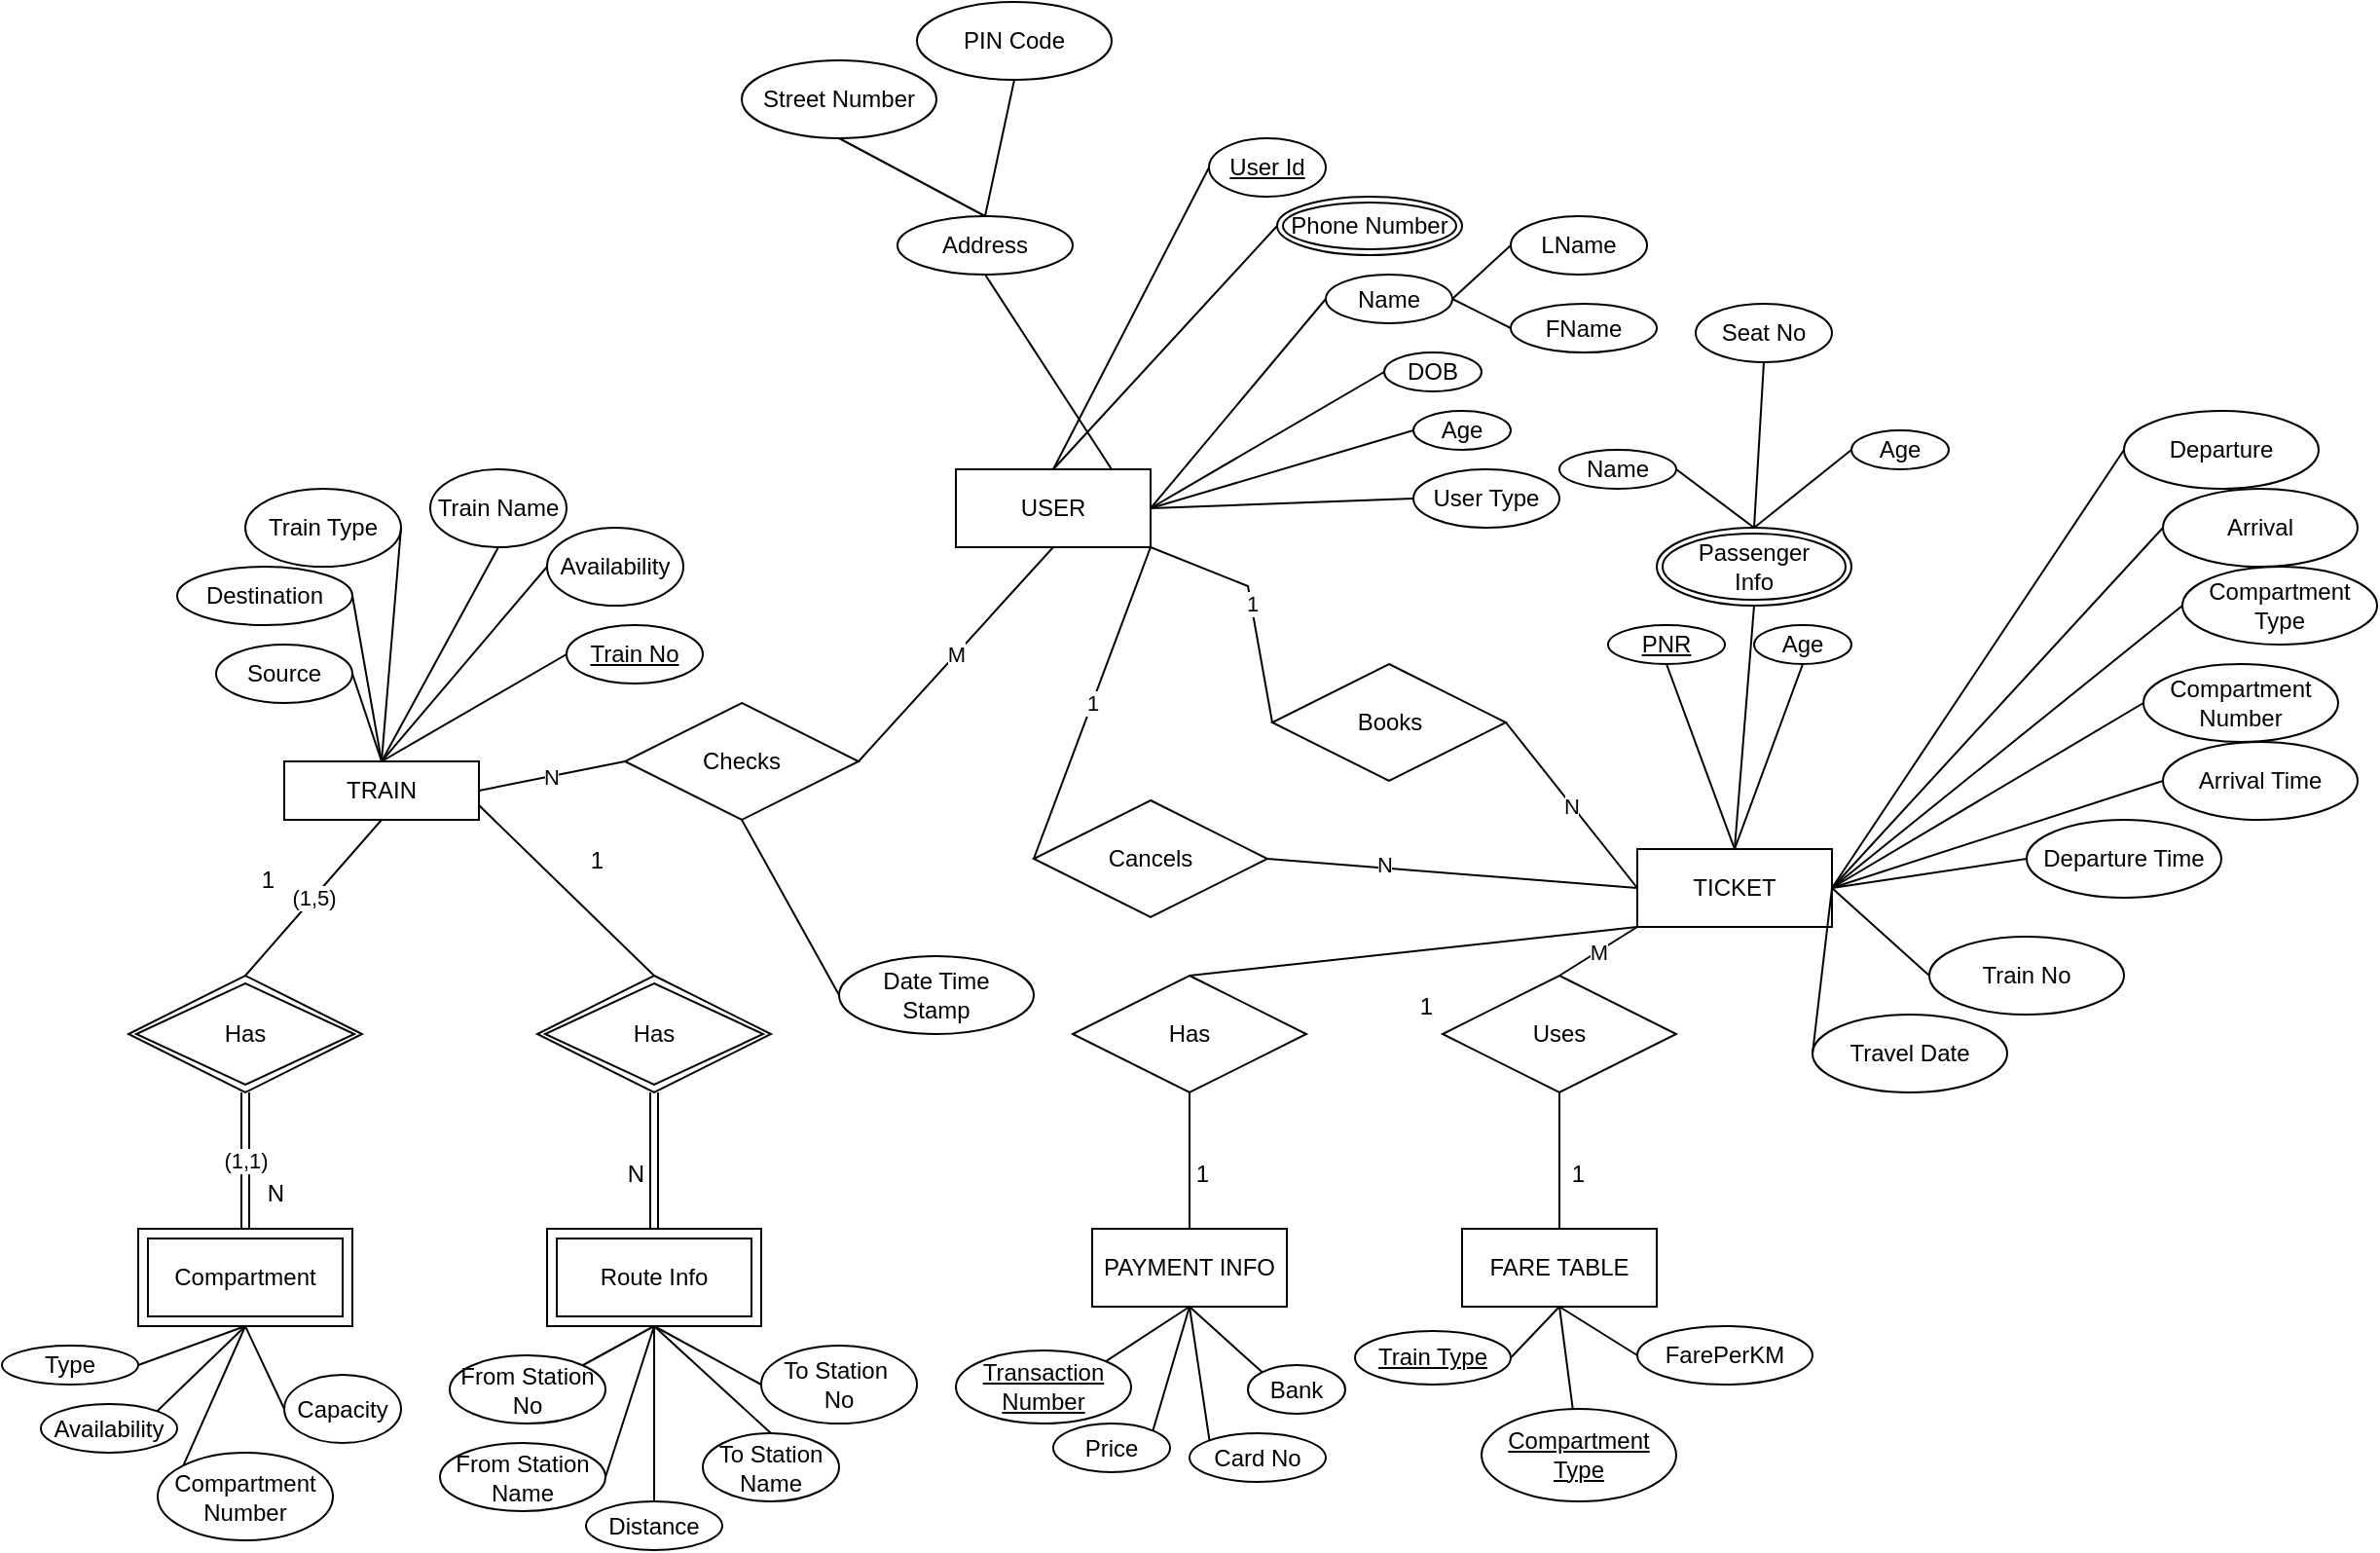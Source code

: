 <mxfile version="20.2.7" type="device"><diagram id="IRksXEFkfSCbc8LY2atD" name="Page-1"><mxGraphModel dx="1038" dy="1671" grid="1" gridSize="10" guides="1" tooltips="1" connect="1" arrows="1" fold="1" page="1" pageScale="1" pageWidth="850" pageHeight="1100" math="0" shadow="0"><root><mxCell id="0"/><mxCell id="1" parent="0"/><mxCell id="_Xy8zVsrXTOwRaiYIQ4X-1" value="TRAIN" style="rounded=0;whiteSpace=wrap;html=1;" parent="1" vertex="1"><mxGeometry x="165" y="170" width="100" height="30" as="geometry"/></mxCell><mxCell id="_Xy8zVsrXTOwRaiYIQ4X-2" value="USER" style="rounded=0;whiteSpace=wrap;html=1;" parent="1" vertex="1"><mxGeometry x="510" y="20" width="100" height="40" as="geometry"/></mxCell><mxCell id="_Xy8zVsrXTOwRaiYIQ4X-3" value="TICKET" style="rounded=0;whiteSpace=wrap;html=1;" parent="1" vertex="1"><mxGeometry x="860" y="215" width="100" height="40" as="geometry"/></mxCell><mxCell id="_Xy8zVsrXTOwRaiYIQ4X-4" value="PAYMENT INFO" style="rounded=0;whiteSpace=wrap;html=1;" parent="1" vertex="1"><mxGeometry x="580" y="410" width="100" height="40" as="geometry"/></mxCell><mxCell id="_Xy8zVsrXTOwRaiYIQ4X-5" value="FARE TABLE" style="rounded=0;whiteSpace=wrap;html=1;" parent="1" vertex="1"><mxGeometry x="770" y="410" width="100" height="40" as="geometry"/></mxCell><mxCell id="_Xy8zVsrXTOwRaiYIQ4X-7" value="Route Info" style="shape=ext;margin=3;double=1;whiteSpace=wrap;html=1;align=center;" parent="1" vertex="1"><mxGeometry x="300" y="410" width="110" height="50" as="geometry"/></mxCell><mxCell id="_Xy8zVsrXTOwRaiYIQ4X-8" value="Compartment" style="shape=ext;margin=3;double=1;whiteSpace=wrap;html=1;align=center;" parent="1" vertex="1"><mxGeometry x="90" y="410" width="110" height="50" as="geometry"/></mxCell><mxCell id="_Xy8zVsrXTOwRaiYIQ4X-9" value="Availability" style="ellipse;whiteSpace=wrap;html=1;" parent="1" vertex="1"><mxGeometry x="40" y="500" width="70" height="25" as="geometry"/></mxCell><mxCell id="_Xy8zVsrXTOwRaiYIQ4X-11" value="Compartment&lt;br&gt;Number" style="ellipse;whiteSpace=wrap;html=1;" parent="1" vertex="1"><mxGeometry x="100" y="525" width="90" height="45" as="geometry"/></mxCell><mxCell id="_Xy8zVsrXTOwRaiYIQ4X-12" value="Capacity" style="ellipse;whiteSpace=wrap;html=1;" parent="1" vertex="1"><mxGeometry x="165" y="485" width="60" height="35" as="geometry"/></mxCell><mxCell id="_Xy8zVsrXTOwRaiYIQ4X-13" value="Type" style="ellipse;whiteSpace=wrap;html=1;" parent="1" vertex="1"><mxGeometry x="20" y="470" width="70" height="20" as="geometry"/></mxCell><mxCell id="_Xy8zVsrXTOwRaiYIQ4X-14" value="From Station&lt;br&gt;Name" style="ellipse;whiteSpace=wrap;html=1;" parent="1" vertex="1"><mxGeometry x="245" y="520" width="85" height="35" as="geometry"/></mxCell><mxCell id="_Xy8zVsrXTOwRaiYIQ4X-15" value="From Station&lt;br&gt;No" style="ellipse;whiteSpace=wrap;html=1;" parent="1" vertex="1"><mxGeometry x="250" y="475" width="80" height="35" as="geometry"/></mxCell><mxCell id="_Xy8zVsrXTOwRaiYIQ4X-16" value="Distance" style="ellipse;whiteSpace=wrap;html=1;" parent="1" vertex="1"><mxGeometry x="320" y="550" width="70" height="25" as="geometry"/></mxCell><mxCell id="_Xy8zVsrXTOwRaiYIQ4X-17" value="To Station&lt;br&gt;Name" style="ellipse;whiteSpace=wrap;html=1;" parent="1" vertex="1"><mxGeometry x="380" y="515" width="70" height="35" as="geometry"/></mxCell><mxCell id="_Xy8zVsrXTOwRaiYIQ4X-18" value="To Station&amp;nbsp;&lt;br&gt;No" style="ellipse;whiteSpace=wrap;html=1;" parent="1" vertex="1"><mxGeometry x="410" y="470" width="80" height="40" as="geometry"/></mxCell><mxCell id="_Xy8zVsrXTOwRaiYIQ4X-20" value="Price" style="ellipse;whiteSpace=wrap;html=1;" parent="1" vertex="1"><mxGeometry x="560" y="510" width="60" height="25" as="geometry"/></mxCell><mxCell id="_Xy8zVsrXTOwRaiYIQ4X-21" value="Card No" style="ellipse;whiteSpace=wrap;html=1;" parent="1" vertex="1"><mxGeometry x="630" y="515" width="70" height="25" as="geometry"/></mxCell><mxCell id="_Xy8zVsrXTOwRaiYIQ4X-22" value="Bank" style="ellipse;whiteSpace=wrap;html=1;" parent="1" vertex="1"><mxGeometry x="660" y="480" width="50" height="25" as="geometry"/></mxCell><mxCell id="_Xy8zVsrXTOwRaiYIQ4X-27" value="" style="endArrow=none;html=1;rounded=0;exitX=0.5;exitY=1;exitDx=0;exitDy=0;entryX=0;entryY=0.5;entryDx=0;entryDy=0;" parent="1" source="_Xy8zVsrXTOwRaiYIQ4X-8" target="_Xy8zVsrXTOwRaiYIQ4X-12" edge="1"><mxGeometry relative="1" as="geometry"><mxPoint x="410" y="490" as="sourcePoint"/><mxPoint x="570" y="490" as="targetPoint"/></mxGeometry></mxCell><mxCell id="_Xy8zVsrXTOwRaiYIQ4X-28" value="" style="endArrow=none;html=1;rounded=0;exitX=0.5;exitY=1;exitDx=0;exitDy=0;entryX=0;entryY=0;entryDx=0;entryDy=0;" parent="1" source="_Xy8zVsrXTOwRaiYIQ4X-8" target="_Xy8zVsrXTOwRaiYIQ4X-11" edge="1"><mxGeometry relative="1" as="geometry"><mxPoint x="130" y="490" as="sourcePoint"/><mxPoint x="290" y="490" as="targetPoint"/></mxGeometry></mxCell><mxCell id="_Xy8zVsrXTOwRaiYIQ4X-29" value="" style="endArrow=none;html=1;rounded=0;exitX=0.5;exitY=1;exitDx=0;exitDy=0;entryX=1;entryY=0;entryDx=0;entryDy=0;" parent="1" source="_Xy8zVsrXTOwRaiYIQ4X-8" target="_Xy8zVsrXTOwRaiYIQ4X-9" edge="1"><mxGeometry relative="1" as="geometry"><mxPoint x="130" y="490" as="sourcePoint"/><mxPoint x="290" y="490" as="targetPoint"/></mxGeometry></mxCell><mxCell id="_Xy8zVsrXTOwRaiYIQ4X-30" value="" style="endArrow=none;html=1;rounded=0;exitX=0.5;exitY=1;exitDx=0;exitDy=0;entryX=1;entryY=0.5;entryDx=0;entryDy=0;" parent="1" source="_Xy8zVsrXTOwRaiYIQ4X-8" target="_Xy8zVsrXTOwRaiYIQ4X-13" edge="1"><mxGeometry relative="1" as="geometry"><mxPoint x="130" y="490" as="sourcePoint"/><mxPoint x="290" y="490" as="targetPoint"/></mxGeometry></mxCell><mxCell id="_Xy8zVsrXTOwRaiYIQ4X-31" value="" style="endArrow=none;html=1;rounded=0;entryX=0.5;entryY=1;entryDx=0;entryDy=0;exitX=0;exitY=0.5;exitDx=0;exitDy=0;" parent="1" source="_Xy8zVsrXTOwRaiYIQ4X-18" target="_Xy8zVsrXTOwRaiYIQ4X-7" edge="1"><mxGeometry relative="1" as="geometry"><mxPoint x="130" y="490" as="sourcePoint"/><mxPoint x="290" y="490" as="targetPoint"/></mxGeometry></mxCell><mxCell id="_Xy8zVsrXTOwRaiYIQ4X-32" value="" style="endArrow=none;html=1;rounded=0;entryX=0.5;entryY=1;entryDx=0;entryDy=0;exitX=0.5;exitY=0;exitDx=0;exitDy=0;" parent="1" source="_Xy8zVsrXTOwRaiYIQ4X-17" target="_Xy8zVsrXTOwRaiYIQ4X-7" edge="1"><mxGeometry relative="1" as="geometry"><mxPoint x="220" y="490" as="sourcePoint"/><mxPoint x="380" y="490" as="targetPoint"/></mxGeometry></mxCell><mxCell id="_Xy8zVsrXTOwRaiYIQ4X-33" value="" style="endArrow=none;html=1;rounded=0;entryX=0.5;entryY=1;entryDx=0;entryDy=0;exitX=0.5;exitY=0;exitDx=0;exitDy=0;" parent="1" source="_Xy8zVsrXTOwRaiYIQ4X-16" target="_Xy8zVsrXTOwRaiYIQ4X-7" edge="1"><mxGeometry relative="1" as="geometry"><mxPoint x="220" y="490" as="sourcePoint"/><mxPoint x="380" y="490" as="targetPoint"/></mxGeometry></mxCell><mxCell id="_Xy8zVsrXTOwRaiYIQ4X-34" value="" style="endArrow=none;html=1;rounded=0;entryX=0.5;entryY=1;entryDx=0;entryDy=0;exitX=1;exitY=0.5;exitDx=0;exitDy=0;" parent="1" source="_Xy8zVsrXTOwRaiYIQ4X-14" target="_Xy8zVsrXTOwRaiYIQ4X-7" edge="1"><mxGeometry relative="1" as="geometry"><mxPoint x="220" y="490" as="sourcePoint"/><mxPoint x="380" y="490" as="targetPoint"/></mxGeometry></mxCell><mxCell id="_Xy8zVsrXTOwRaiYIQ4X-35" value="" style="endArrow=none;html=1;rounded=0;entryX=0.5;entryY=1;entryDx=0;entryDy=0;exitX=1;exitY=0;exitDx=0;exitDy=0;" parent="1" source="_Xy8zVsrXTOwRaiYIQ4X-15" target="_Xy8zVsrXTOwRaiYIQ4X-7" edge="1"><mxGeometry relative="1" as="geometry"><mxPoint x="220" y="490" as="sourcePoint"/><mxPoint x="380" y="490" as="targetPoint"/></mxGeometry></mxCell><mxCell id="_Xy8zVsrXTOwRaiYIQ4X-36" value="" style="endArrow=none;html=1;rounded=0;entryX=0.5;entryY=1;entryDx=0;entryDy=0;exitX=1;exitY=0;exitDx=0;exitDy=0;" parent="1" source="33oIQXeP4PLVaQ1JE3L1-104" target="_Xy8zVsrXTOwRaiYIQ4X-4" edge="1"><mxGeometry relative="1" as="geometry"><mxPoint x="600" y="480.0" as="sourcePoint"/><mxPoint x="670" y="490" as="targetPoint"/></mxGeometry></mxCell><mxCell id="_Xy8zVsrXTOwRaiYIQ4X-37" value="" style="endArrow=none;html=1;rounded=0;exitX=0.5;exitY=1;exitDx=0;exitDy=0;entryX=0;entryY=0;entryDx=0;entryDy=0;" parent="1" source="_Xy8zVsrXTOwRaiYIQ4X-4" target="_Xy8zVsrXTOwRaiYIQ4X-22" edge="1"><mxGeometry relative="1" as="geometry"><mxPoint x="590" y="490" as="sourcePoint"/><mxPoint x="750" y="490" as="targetPoint"/></mxGeometry></mxCell><mxCell id="_Xy8zVsrXTOwRaiYIQ4X-38" value="" style="endArrow=none;html=1;rounded=0;exitX=0.5;exitY=1;exitDx=0;exitDy=0;entryX=1;entryY=0;entryDx=0;entryDy=0;" parent="1" source="_Xy8zVsrXTOwRaiYIQ4X-4" target="_Xy8zVsrXTOwRaiYIQ4X-20" edge="1"><mxGeometry relative="1" as="geometry"><mxPoint x="590" y="490" as="sourcePoint"/><mxPoint x="640" y="530" as="targetPoint"/></mxGeometry></mxCell><mxCell id="_Xy8zVsrXTOwRaiYIQ4X-39" value="" style="endArrow=none;html=1;rounded=0;exitX=0.5;exitY=1;exitDx=0;exitDy=0;entryX=0;entryY=0;entryDx=0;entryDy=0;" parent="1" source="_Xy8zVsrXTOwRaiYIQ4X-4" target="_Xy8zVsrXTOwRaiYIQ4X-21" edge="1"><mxGeometry relative="1" as="geometry"><mxPoint x="590" y="490" as="sourcePoint"/><mxPoint x="750" y="490" as="targetPoint"/></mxGeometry></mxCell><mxCell id="_Xy8zVsrXTOwRaiYIQ4X-44" value="Train Name" style="ellipse;whiteSpace=wrap;html=1;" parent="1" vertex="1"><mxGeometry x="240" y="20" width="70" height="40" as="geometry"/></mxCell><mxCell id="_Xy8zVsrXTOwRaiYIQ4X-46" value="Source" style="ellipse;whiteSpace=wrap;html=1;" parent="1" vertex="1"><mxGeometry x="130" y="110" width="70" height="30" as="geometry"/></mxCell><mxCell id="_Xy8zVsrXTOwRaiYIQ4X-47" value="Destination" style="ellipse;whiteSpace=wrap;html=1;" parent="1" vertex="1"><mxGeometry x="110" y="70" width="90" height="30" as="geometry"/></mxCell><mxCell id="_Xy8zVsrXTOwRaiYIQ4X-48" value="Availability" style="ellipse;whiteSpace=wrap;html=1;" parent="1" vertex="1"><mxGeometry x="300" y="50" width="70" height="40" as="geometry"/></mxCell><mxCell id="_Xy8zVsrXTOwRaiYIQ4X-49" value="Train Type" style="ellipse;whiteSpace=wrap;html=1;" parent="1" vertex="1"><mxGeometry x="145" y="30" width="80" height="40" as="geometry"/></mxCell><mxCell id="_Xy8zVsrXTOwRaiYIQ4X-54" value="" style="endArrow=none;html=1;rounded=0;exitX=0;exitY=0.5;exitDx=0;exitDy=0;entryX=0.5;entryY=0;entryDx=0;entryDy=0;" parent="1" source="_Xy8zVsrXTOwRaiYIQ4X-48" target="_Xy8zVsrXTOwRaiYIQ4X-1" edge="1"><mxGeometry relative="1" as="geometry"><mxPoint x="270" y="120" as="sourcePoint"/><mxPoint x="430" y="120" as="targetPoint"/></mxGeometry></mxCell><mxCell id="33oIQXeP4PLVaQ1JE3L1-4" value="" style="endArrow=none;html=1;rounded=0;exitX=0.5;exitY=0;exitDx=0;exitDy=0;entryX=0.5;entryY=1;entryDx=0;entryDy=0;" parent="1" source="_Xy8zVsrXTOwRaiYIQ4X-1" target="_Xy8zVsrXTOwRaiYIQ4X-44" edge="1"><mxGeometry relative="1" as="geometry"><mxPoint x="480" y="220" as="sourcePoint"/><mxPoint x="640" y="220" as="targetPoint"/></mxGeometry></mxCell><mxCell id="33oIQXeP4PLVaQ1JE3L1-5" value="" style="endArrow=none;html=1;rounded=0;entryX=0.5;entryY=0;entryDx=0;entryDy=0;exitX=1;exitY=0.5;exitDx=0;exitDy=0;" parent="1" source="_Xy8zVsrXTOwRaiYIQ4X-49" target="_Xy8zVsrXTOwRaiYIQ4X-1" edge="1"><mxGeometry relative="1" as="geometry"><mxPoint x="200" y="60" as="sourcePoint"/><mxPoint x="360" y="60" as="targetPoint"/></mxGeometry></mxCell><mxCell id="33oIQXeP4PLVaQ1JE3L1-6" value="" style="endArrow=none;html=1;rounded=0;exitX=0.5;exitY=0;exitDx=0;exitDy=0;entryX=1;entryY=0.5;entryDx=0;entryDy=0;" parent="1" source="_Xy8zVsrXTOwRaiYIQ4X-1" target="_Xy8zVsrXTOwRaiYIQ4X-47" edge="1"><mxGeometry relative="1" as="geometry"><mxPoint x="200" y="60" as="sourcePoint"/><mxPoint x="360" y="60" as="targetPoint"/></mxGeometry></mxCell><mxCell id="33oIQXeP4PLVaQ1JE3L1-7" value="" style="endArrow=none;html=1;rounded=0;exitX=1;exitY=0.5;exitDx=0;exitDy=0;entryX=0.5;entryY=0;entryDx=0;entryDy=0;" parent="1" source="_Xy8zVsrXTOwRaiYIQ4X-46" target="_Xy8zVsrXTOwRaiYIQ4X-1" edge="1"><mxGeometry relative="1" as="geometry"><mxPoint x="200" y="60" as="sourcePoint"/><mxPoint x="360" y="60" as="targetPoint"/></mxGeometry></mxCell><mxCell id="33oIQXeP4PLVaQ1JE3L1-12" value="Compartment Type" style="ellipse;whiteSpace=wrap;html=1;align=center;" parent="1" vertex="1"><mxGeometry x="1140" y="70" width="100" height="40" as="geometry"/></mxCell><mxCell id="33oIQXeP4PLVaQ1JE3L1-13" value="Compartment Number" style="ellipse;whiteSpace=wrap;html=1;align=center;" parent="1" vertex="1"><mxGeometry x="1120" y="120" width="100" height="40" as="geometry"/></mxCell><mxCell id="33oIQXeP4PLVaQ1JE3L1-14" value="Arrival Time" style="ellipse;whiteSpace=wrap;html=1;align=center;" parent="1" vertex="1"><mxGeometry x="1130" y="160" width="100" height="40" as="geometry"/></mxCell><mxCell id="33oIQXeP4PLVaQ1JE3L1-15" value="Departure Time" style="ellipse;whiteSpace=wrap;html=1;align=center;" parent="1" vertex="1"><mxGeometry x="1060" y="200" width="100" height="40" as="geometry"/></mxCell><mxCell id="33oIQXeP4PLVaQ1JE3L1-16" value="Train No" style="ellipse;whiteSpace=wrap;html=1;align=center;" parent="1" vertex="1"><mxGeometry x="1010" y="260" width="100" height="40" as="geometry"/></mxCell><mxCell id="33oIQXeP4PLVaQ1JE3L1-17" value="" style="endArrow=none;html=1;rounded=0;exitX=1;exitY=0.5;exitDx=0;exitDy=0;entryX=0;entryY=0.5;entryDx=0;entryDy=0;" parent="1" source="_Xy8zVsrXTOwRaiYIQ4X-3" target="33oIQXeP4PLVaQ1JE3L1-16" edge="1"><mxGeometry relative="1" as="geometry"><mxPoint x="870" y="280" as="sourcePoint"/><mxPoint x="1030" y="280" as="targetPoint"/></mxGeometry></mxCell><mxCell id="33oIQXeP4PLVaQ1JE3L1-18" value="" style="endArrow=none;html=1;rounded=0;exitX=1;exitY=0.5;exitDx=0;exitDy=0;entryX=0;entryY=0.5;entryDx=0;entryDy=0;" parent="1" source="_Xy8zVsrXTOwRaiYIQ4X-3" target="33oIQXeP4PLVaQ1JE3L1-15" edge="1"><mxGeometry relative="1" as="geometry"><mxPoint x="870" y="280" as="sourcePoint"/><mxPoint x="1030" y="280" as="targetPoint"/></mxGeometry></mxCell><mxCell id="33oIQXeP4PLVaQ1JE3L1-19" value="" style="endArrow=none;html=1;rounded=0;exitX=1;exitY=0.5;exitDx=0;exitDy=0;entryX=0;entryY=0.5;entryDx=0;entryDy=0;" parent="1" source="_Xy8zVsrXTOwRaiYIQ4X-3" target="33oIQXeP4PLVaQ1JE3L1-14" edge="1"><mxGeometry relative="1" as="geometry"><mxPoint x="870" y="280" as="sourcePoint"/><mxPoint x="1030" y="280" as="targetPoint"/></mxGeometry></mxCell><mxCell id="33oIQXeP4PLVaQ1JE3L1-20" value="" style="endArrow=none;html=1;rounded=0;exitX=1;exitY=0.5;exitDx=0;exitDy=0;entryX=0;entryY=0.5;entryDx=0;entryDy=0;" parent="1" source="_Xy8zVsrXTOwRaiYIQ4X-3" target="33oIQXeP4PLVaQ1JE3L1-13" edge="1"><mxGeometry relative="1" as="geometry"><mxPoint x="870" y="280" as="sourcePoint"/><mxPoint x="1030" y="280" as="targetPoint"/></mxGeometry></mxCell><mxCell id="33oIQXeP4PLVaQ1JE3L1-21" value="" style="endArrow=none;html=1;rounded=0;exitX=1;exitY=0.5;exitDx=0;exitDy=0;entryX=0;entryY=0.5;entryDx=0;entryDy=0;" parent="1" source="_Xy8zVsrXTOwRaiYIQ4X-3" target="33oIQXeP4PLVaQ1JE3L1-12" edge="1"><mxGeometry relative="1" as="geometry"><mxPoint x="870" y="280" as="sourcePoint"/><mxPoint x="1030" y="280" as="targetPoint"/></mxGeometry></mxCell><mxCell id="33oIQXeP4PLVaQ1JE3L1-23" value="Travel Date" style="ellipse;whiteSpace=wrap;html=1;align=center;" parent="1" vertex="1"><mxGeometry x="950" y="300" width="100" height="40" as="geometry"/></mxCell><mxCell id="33oIQXeP4PLVaQ1JE3L1-24" value="Departure" style="ellipse;whiteSpace=wrap;html=1;align=center;" parent="1" vertex="1"><mxGeometry x="1110" y="-10" width="100" height="40" as="geometry"/></mxCell><mxCell id="33oIQXeP4PLVaQ1JE3L1-25" value="Arrival" style="ellipse;whiteSpace=wrap;html=1;align=center;" parent="1" vertex="1"><mxGeometry x="1130" y="30" width="100" height="40" as="geometry"/></mxCell><mxCell id="33oIQXeP4PLVaQ1JE3L1-26" value="" style="endArrow=none;html=1;rounded=0;exitX=1;exitY=0.5;exitDx=0;exitDy=0;entryX=0;entryY=0.5;entryDx=0;entryDy=0;" parent="1" source="_Xy8zVsrXTOwRaiYIQ4X-3" target="33oIQXeP4PLVaQ1JE3L1-25" edge="1"><mxGeometry relative="1" as="geometry"><mxPoint x="870" y="170" as="sourcePoint"/><mxPoint x="1030" y="170" as="targetPoint"/></mxGeometry></mxCell><mxCell id="33oIQXeP4PLVaQ1JE3L1-27" value="" style="endArrow=none;html=1;rounded=0;exitX=1;exitY=0.5;exitDx=0;exitDy=0;entryX=0;entryY=0.5;entryDx=0;entryDy=0;" parent="1" source="_Xy8zVsrXTOwRaiYIQ4X-3" target="33oIQXeP4PLVaQ1JE3L1-24" edge="1"><mxGeometry relative="1" as="geometry"><mxPoint x="870" y="170" as="sourcePoint"/><mxPoint x="1030" y="170" as="targetPoint"/></mxGeometry></mxCell><mxCell id="33oIQXeP4PLVaQ1JE3L1-28" value="" style="endArrow=none;html=1;rounded=0;entryX=0;entryY=0.5;entryDx=0;entryDy=0;exitX=1;exitY=0.5;exitDx=0;exitDy=0;" parent="1" source="_Xy8zVsrXTOwRaiYIQ4X-3" target="33oIQXeP4PLVaQ1JE3L1-23" edge="1"><mxGeometry relative="1" as="geometry"><mxPoint x="870" y="170" as="sourcePoint"/><mxPoint x="1030" y="170" as="targetPoint"/></mxGeometry></mxCell><mxCell id="33oIQXeP4PLVaQ1JE3L1-29" value="PNR" style="ellipse;whiteSpace=wrap;html=1;align=center;fontStyle=4;" parent="1" vertex="1"><mxGeometry x="845" y="100" width="60" height="20" as="geometry"/></mxCell><mxCell id="33oIQXeP4PLVaQ1JE3L1-30" value="Age" style="ellipse;whiteSpace=wrap;html=1;align=center;" parent="1" vertex="1"><mxGeometry x="920" y="100" width="50" height="20" as="geometry"/></mxCell><mxCell id="33oIQXeP4PLVaQ1JE3L1-33" value="Passenger&lt;br&gt;Info" style="ellipse;shape=doubleEllipse;margin=3;whiteSpace=wrap;html=1;align=center;" parent="1" vertex="1"><mxGeometry x="870" y="50" width="100" height="40" as="geometry"/></mxCell><mxCell id="33oIQXeP4PLVaQ1JE3L1-34" value="" style="endArrow=none;html=1;rounded=0;exitX=0.5;exitY=1;exitDx=0;exitDy=0;entryX=0.5;entryY=0;entryDx=0;entryDy=0;" parent="1" source="33oIQXeP4PLVaQ1JE3L1-33" target="_Xy8zVsrXTOwRaiYIQ4X-3" edge="1"><mxGeometry relative="1" as="geometry"><mxPoint x="810" y="130" as="sourcePoint"/><mxPoint x="970" y="130" as="targetPoint"/></mxGeometry></mxCell><mxCell id="33oIQXeP4PLVaQ1JE3L1-35" value="Seat No" style="ellipse;whiteSpace=wrap;html=1;align=center;" parent="1" vertex="1"><mxGeometry x="890" y="-65" width="70" height="30" as="geometry"/></mxCell><mxCell id="33oIQXeP4PLVaQ1JE3L1-36" value="Age" style="ellipse;whiteSpace=wrap;html=1;align=center;" parent="1" vertex="1"><mxGeometry x="970" width="50" height="20" as="geometry"/></mxCell><mxCell id="33oIQXeP4PLVaQ1JE3L1-37" value="Name" style="ellipse;whiteSpace=wrap;html=1;align=center;" parent="1" vertex="1"><mxGeometry x="820" y="10" width="60" height="20" as="geometry"/></mxCell><mxCell id="33oIQXeP4PLVaQ1JE3L1-38" value="" style="endArrow=none;html=1;rounded=0;exitX=1;exitY=0.5;exitDx=0;exitDy=0;entryX=0.5;entryY=0;entryDx=0;entryDy=0;" parent="1" source="33oIQXeP4PLVaQ1JE3L1-37" target="33oIQXeP4PLVaQ1JE3L1-33" edge="1"><mxGeometry relative="1" as="geometry"><mxPoint x="810" y="130" as="sourcePoint"/><mxPoint x="970" y="130" as="targetPoint"/></mxGeometry></mxCell><mxCell id="33oIQXeP4PLVaQ1JE3L1-39" value="" style="endArrow=none;html=1;rounded=0;exitX=0.5;exitY=1;exitDx=0;exitDy=0;entryX=0.5;entryY=0;entryDx=0;entryDy=0;" parent="1" source="33oIQXeP4PLVaQ1JE3L1-35" target="33oIQXeP4PLVaQ1JE3L1-33" edge="1"><mxGeometry relative="1" as="geometry"><mxPoint x="810" y="130" as="sourcePoint"/><mxPoint x="970" y="130" as="targetPoint"/></mxGeometry></mxCell><mxCell id="33oIQXeP4PLVaQ1JE3L1-40" value="" style="endArrow=none;html=1;rounded=0;exitX=0;exitY=0.5;exitDx=0;exitDy=0;entryX=0.5;entryY=0;entryDx=0;entryDy=0;" parent="1" source="33oIQXeP4PLVaQ1JE3L1-36" target="33oIQXeP4PLVaQ1JE3L1-33" edge="1"><mxGeometry relative="1" as="geometry"><mxPoint x="810" y="130" as="sourcePoint"/><mxPoint x="970" y="130" as="targetPoint"/></mxGeometry></mxCell><mxCell id="33oIQXeP4PLVaQ1JE3L1-41" value="" style="endArrow=none;html=1;rounded=0;exitX=0.5;exitY=0;exitDx=0;exitDy=0;entryX=0.5;entryY=1;entryDx=0;entryDy=0;" parent="1" source="_Xy8zVsrXTOwRaiYIQ4X-3" target="33oIQXeP4PLVaQ1JE3L1-30" edge="1"><mxGeometry relative="1" as="geometry"><mxPoint x="810" y="130" as="sourcePoint"/><mxPoint x="970" y="130" as="targetPoint"/></mxGeometry></mxCell><mxCell id="33oIQXeP4PLVaQ1JE3L1-42" value="" style="endArrow=none;html=1;rounded=0;exitX=0.5;exitY=1;exitDx=0;exitDy=0;entryX=0.5;entryY=0;entryDx=0;entryDy=0;" parent="1" source="33oIQXeP4PLVaQ1JE3L1-29" target="_Xy8zVsrXTOwRaiYIQ4X-3" edge="1"><mxGeometry relative="1" as="geometry"><mxPoint x="810" y="130" as="sourcePoint"/><mxPoint x="970" y="130" as="targetPoint"/></mxGeometry></mxCell><mxCell id="33oIQXeP4PLVaQ1JE3L1-46" value="PIN Code" style="ellipse;whiteSpace=wrap;html=1;align=center;" parent="1" vertex="1"><mxGeometry x="490" y="-220" width="100" height="40" as="geometry"/></mxCell><mxCell id="33oIQXeP4PLVaQ1JE3L1-47" value="Street Number" style="ellipse;whiteSpace=wrap;html=1;align=center;" parent="1" vertex="1"><mxGeometry x="400" y="-190" width="100" height="40" as="geometry"/></mxCell><mxCell id="33oIQXeP4PLVaQ1JE3L1-48" value="Address" style="ellipse;whiteSpace=wrap;html=1;align=center;" parent="1" vertex="1"><mxGeometry x="480" y="-110" width="90" height="30" as="geometry"/></mxCell><mxCell id="33oIQXeP4PLVaQ1JE3L1-49" value="FName" style="ellipse;whiteSpace=wrap;html=1;align=center;" parent="1" vertex="1"><mxGeometry x="795" y="-65" width="75" height="25" as="geometry"/></mxCell><mxCell id="33oIQXeP4PLVaQ1JE3L1-50" value="LName" style="ellipse;whiteSpace=wrap;html=1;align=center;" parent="1" vertex="1"><mxGeometry x="795" y="-110" width="70" height="30" as="geometry"/></mxCell><mxCell id="33oIQXeP4PLVaQ1JE3L1-51" value="DOB" style="ellipse;whiteSpace=wrap;html=1;align=center;" parent="1" vertex="1"><mxGeometry x="730" y="-40" width="50" height="20" as="geometry"/></mxCell><mxCell id="33oIQXeP4PLVaQ1JE3L1-52" value="User Type" style="ellipse;whiteSpace=wrap;html=1;align=center;" parent="1" vertex="1"><mxGeometry x="745" y="20" width="75" height="30" as="geometry"/></mxCell><mxCell id="33oIQXeP4PLVaQ1JE3L1-53" value="Name" style="ellipse;whiteSpace=wrap;html=1;align=center;" parent="1" vertex="1"><mxGeometry x="700" y="-80" width="65" height="25" as="geometry"/></mxCell><mxCell id="33oIQXeP4PLVaQ1JE3L1-54" value="Age" style="ellipse;whiteSpace=wrap;html=1;align=center;" parent="1" vertex="1"><mxGeometry x="745" y="-10" width="50" height="20" as="geometry"/></mxCell><mxCell id="33oIQXeP4PLVaQ1JE3L1-56" value="" style="endArrow=none;html=1;rounded=0;exitX=1;exitY=0.5;exitDx=0;exitDy=0;entryX=0;entryY=0.5;entryDx=0;entryDy=0;" parent="1" source="_Xy8zVsrXTOwRaiYIQ4X-2" target="33oIQXeP4PLVaQ1JE3L1-51" edge="1"><mxGeometry relative="1" as="geometry"><mxPoint x="690" y="80" as="sourcePoint"/><mxPoint x="850" y="80" as="targetPoint"/></mxGeometry></mxCell><mxCell id="33oIQXeP4PLVaQ1JE3L1-57" value="" style="endArrow=none;html=1;rounded=0;exitX=1;exitY=0.5;exitDx=0;exitDy=0;entryX=0;entryY=0.5;entryDx=0;entryDy=0;" parent="1" source="_Xy8zVsrXTOwRaiYIQ4X-2" target="33oIQXeP4PLVaQ1JE3L1-52" edge="1"><mxGeometry relative="1" as="geometry"><mxPoint x="690" y="80" as="sourcePoint"/><mxPoint x="850" y="80" as="targetPoint"/></mxGeometry></mxCell><mxCell id="33oIQXeP4PLVaQ1JE3L1-59" value="" style="endArrow=none;html=1;rounded=0;exitX=1;exitY=0.5;exitDx=0;exitDy=0;entryX=0;entryY=0.5;entryDx=0;entryDy=0;" parent="1" source="_Xy8zVsrXTOwRaiYIQ4X-2" target="33oIQXeP4PLVaQ1JE3L1-54" edge="1"><mxGeometry relative="1" as="geometry"><mxPoint x="690" y="80" as="sourcePoint"/><mxPoint x="850" y="80" as="targetPoint"/></mxGeometry></mxCell><mxCell id="33oIQXeP4PLVaQ1JE3L1-60" value="" style="endArrow=none;html=1;rounded=0;exitX=1;exitY=0.5;exitDx=0;exitDy=0;entryX=0;entryY=0.5;entryDx=0;entryDy=0;" parent="1" source="_Xy8zVsrXTOwRaiYIQ4X-2" target="33oIQXeP4PLVaQ1JE3L1-53" edge="1"><mxGeometry relative="1" as="geometry"><mxPoint x="690" y="80" as="sourcePoint"/><mxPoint x="850" y="80" as="targetPoint"/></mxGeometry></mxCell><mxCell id="33oIQXeP4PLVaQ1JE3L1-61" value="" style="endArrow=none;html=1;rounded=0;exitX=1;exitY=0.5;exitDx=0;exitDy=0;entryX=0;entryY=0.5;entryDx=0;entryDy=0;" parent="1" source="33oIQXeP4PLVaQ1JE3L1-53" target="33oIQXeP4PLVaQ1JE3L1-49" edge="1"><mxGeometry relative="1" as="geometry"><mxPoint x="690" y="80" as="sourcePoint"/><mxPoint x="850" y="80" as="targetPoint"/></mxGeometry></mxCell><mxCell id="33oIQXeP4PLVaQ1JE3L1-62" value="" style="endArrow=none;html=1;rounded=0;exitX=0;exitY=0.5;exitDx=0;exitDy=0;entryX=1;entryY=0.5;entryDx=0;entryDy=0;" parent="1" source="33oIQXeP4PLVaQ1JE3L1-50" target="33oIQXeP4PLVaQ1JE3L1-53" edge="1"><mxGeometry relative="1" as="geometry"><mxPoint x="690" y="80" as="sourcePoint"/><mxPoint x="850" y="80" as="targetPoint"/></mxGeometry></mxCell><mxCell id="33oIQXeP4PLVaQ1JE3L1-63" value="Phone Number" style="ellipse;shape=doubleEllipse;margin=3;whiteSpace=wrap;html=1;align=center;" parent="1" vertex="1"><mxGeometry x="675" y="-120" width="95" height="30" as="geometry"/></mxCell><mxCell id="33oIQXeP4PLVaQ1JE3L1-64" value="User Id" style="ellipse;whiteSpace=wrap;html=1;align=center;fontStyle=4;" parent="1" vertex="1"><mxGeometry x="640" y="-150" width="60" height="30" as="geometry"/></mxCell><mxCell id="33oIQXeP4PLVaQ1JE3L1-65" value="" style="endArrow=none;html=1;rounded=0;exitX=0.5;exitY=0;exitDx=0;exitDy=0;entryX=0;entryY=0.5;entryDx=0;entryDy=0;" parent="1" source="_Xy8zVsrXTOwRaiYIQ4X-2" target="33oIQXeP4PLVaQ1JE3L1-63" edge="1"><mxGeometry relative="1" as="geometry"><mxPoint x="500" y="20" as="sourcePoint"/><mxPoint x="660" y="20" as="targetPoint"/></mxGeometry></mxCell><mxCell id="33oIQXeP4PLVaQ1JE3L1-66" value="" style="endArrow=none;html=1;rounded=0;exitX=0.5;exitY=0;exitDx=0;exitDy=0;entryX=0;entryY=0.5;entryDx=0;entryDy=0;" parent="1" source="_Xy8zVsrXTOwRaiYIQ4X-2" target="33oIQXeP4PLVaQ1JE3L1-64" edge="1"><mxGeometry relative="1" as="geometry"><mxPoint x="500" y="20" as="sourcePoint"/><mxPoint x="660" y="20" as="targetPoint"/></mxGeometry></mxCell><mxCell id="33oIQXeP4PLVaQ1JE3L1-67" value="" style="endArrow=none;html=1;rounded=0;entryX=0.5;entryY=1;entryDx=0;entryDy=0;" parent="1" target="33oIQXeP4PLVaQ1JE3L1-48" edge="1"><mxGeometry relative="1" as="geometry"><mxPoint x="590" y="20" as="sourcePoint"/><mxPoint x="660" y="20" as="targetPoint"/></mxGeometry></mxCell><mxCell id="33oIQXeP4PLVaQ1JE3L1-69" value="" style="endArrow=none;html=1;rounded=0;exitX=0.5;exitY=1;exitDx=0;exitDy=0;entryX=0.5;entryY=0;entryDx=0;entryDy=0;" parent="1" source="33oIQXeP4PLVaQ1JE3L1-47" target="33oIQXeP4PLVaQ1JE3L1-48" edge="1"><mxGeometry relative="1" as="geometry"><mxPoint x="500" y="20" as="sourcePoint"/><mxPoint x="660" y="20" as="targetPoint"/></mxGeometry></mxCell><mxCell id="33oIQXeP4PLVaQ1JE3L1-70" value="" style="endArrow=none;html=1;rounded=0;exitX=0.5;exitY=0;exitDx=0;exitDy=0;entryX=0.5;entryY=1;entryDx=0;entryDy=0;" parent="1" source="33oIQXeP4PLVaQ1JE3L1-48" target="33oIQXeP4PLVaQ1JE3L1-46" edge="1"><mxGeometry relative="1" as="geometry"><mxPoint x="500" y="20" as="sourcePoint"/><mxPoint x="660" y="20" as="targetPoint"/></mxGeometry></mxCell><mxCell id="33oIQXeP4PLVaQ1JE3L1-71" value="Has" style="shape=rhombus;double=1;perimeter=rhombusPerimeter;whiteSpace=wrap;html=1;align=center;" parent="1" vertex="1"><mxGeometry x="295" y="280" width="120" height="60" as="geometry"/></mxCell><mxCell id="33oIQXeP4PLVaQ1JE3L1-72" value="Has" style="shape=rhombus;double=1;perimeter=rhombusPerimeter;whiteSpace=wrap;html=1;align=center;" parent="1" vertex="1"><mxGeometry x="85" y="280" width="120" height="60" as="geometry"/></mxCell><mxCell id="33oIQXeP4PLVaQ1JE3L1-73" value="(1,1)" style="shape=link;html=1;rounded=0;exitX=0.5;exitY=1;exitDx=0;exitDy=0;entryX=0.5;entryY=0;entryDx=0;entryDy=0;" parent="1" source="33oIQXeP4PLVaQ1JE3L1-72" target="_Xy8zVsrXTOwRaiYIQ4X-8" edge="1"><mxGeometry relative="1" as="geometry"><mxPoint x="220" y="240" as="sourcePoint"/><mxPoint x="380" y="240" as="targetPoint"/></mxGeometry></mxCell><mxCell id="33oIQXeP4PLVaQ1JE3L1-74" value="N" style="resizable=0;html=1;align=right;verticalAlign=bottom;" parent="33oIQXeP4PLVaQ1JE3L1-73" connectable="0" vertex="1"><mxGeometry x="1" relative="1" as="geometry"><mxPoint x="20" y="-10" as="offset"/></mxGeometry></mxCell><mxCell id="33oIQXeP4PLVaQ1JE3L1-75" value="" style="shape=link;html=1;rounded=0;exitX=0.5;exitY=1;exitDx=0;exitDy=0;entryX=0.5;entryY=0;entryDx=0;entryDy=0;" parent="1" source="33oIQXeP4PLVaQ1JE3L1-71" target="_Xy8zVsrXTOwRaiYIQ4X-7" edge="1"><mxGeometry relative="1" as="geometry"><mxPoint x="220" y="240" as="sourcePoint"/><mxPoint x="380" y="240" as="targetPoint"/></mxGeometry></mxCell><mxCell id="33oIQXeP4PLVaQ1JE3L1-76" value="N" style="resizable=0;html=1;align=right;verticalAlign=bottom;" parent="33oIQXeP4PLVaQ1JE3L1-75" connectable="0" vertex="1"><mxGeometry x="1" relative="1" as="geometry"><mxPoint x="-5" y="-20" as="offset"/></mxGeometry></mxCell><mxCell id="33oIQXeP4PLVaQ1JE3L1-77" value="(1,5)" style="endArrow=none;html=1;rounded=0;exitX=0.5;exitY=0;exitDx=0;exitDy=0;entryX=0.5;entryY=1;entryDx=0;entryDy=0;" parent="1" source="33oIQXeP4PLVaQ1JE3L1-72" target="_Xy8zVsrXTOwRaiYIQ4X-1" edge="1"><mxGeometry relative="1" as="geometry"><mxPoint x="220" y="110" as="sourcePoint"/><mxPoint x="380" y="110" as="targetPoint"/></mxGeometry></mxCell><mxCell id="33oIQXeP4PLVaQ1JE3L1-78" value="1" style="resizable=0;html=1;align=right;verticalAlign=bottom;" parent="33oIQXeP4PLVaQ1JE3L1-77" connectable="0" vertex="1"><mxGeometry x="1" relative="1" as="geometry"><mxPoint x="-55" y="40" as="offset"/></mxGeometry></mxCell><mxCell id="33oIQXeP4PLVaQ1JE3L1-79" value="" style="endArrow=none;html=1;rounded=0;entryX=0.5;entryY=0;entryDx=0;entryDy=0;exitX=1;exitY=0.75;exitDx=0;exitDy=0;" parent="1" target="33oIQXeP4PLVaQ1JE3L1-71" edge="1" source="_Xy8zVsrXTOwRaiYIQ4X-1"><mxGeometry relative="1" as="geometry"><mxPoint x="280" y="180" as="sourcePoint"/><mxPoint x="380" y="110" as="targetPoint"/></mxGeometry></mxCell><mxCell id="33oIQXeP4PLVaQ1JE3L1-80" value="1" style="resizable=0;html=1;align=right;verticalAlign=bottom;" parent="33oIQXeP4PLVaQ1JE3L1-79" connectable="0" vertex="1"><mxGeometry x="1" relative="1" as="geometry"><mxPoint x="-25" y="-50" as="offset"/></mxGeometry></mxCell><mxCell id="33oIQXeP4PLVaQ1JE3L1-81" value="Uses" style="shape=rhombus;perimeter=rhombusPerimeter;whiteSpace=wrap;html=1;align=center;" parent="1" vertex="1"><mxGeometry x="760" y="280" width="120" height="60" as="geometry"/></mxCell><mxCell id="33oIQXeP4PLVaQ1JE3L1-82" value="Has" style="shape=rhombus;perimeter=rhombusPerimeter;whiteSpace=wrap;html=1;align=center;" parent="1" vertex="1"><mxGeometry x="570" y="280" width="120" height="60" as="geometry"/></mxCell><mxCell id="33oIQXeP4PLVaQ1JE3L1-83" value="" style="endArrow=none;html=1;rounded=0;exitX=0.5;exitY=1;exitDx=0;exitDy=0;entryX=0.5;entryY=0;entryDx=0;entryDy=0;" parent="1" source="33oIQXeP4PLVaQ1JE3L1-82" target="_Xy8zVsrXTOwRaiYIQ4X-4" edge="1"><mxGeometry relative="1" as="geometry"><mxPoint x="680" y="220" as="sourcePoint"/><mxPoint x="840" y="220" as="targetPoint"/></mxGeometry></mxCell><mxCell id="33oIQXeP4PLVaQ1JE3L1-84" value="1" style="resizable=0;html=1;align=right;verticalAlign=bottom;" parent="33oIQXeP4PLVaQ1JE3L1-83" connectable="0" vertex="1"><mxGeometry x="1" relative="1" as="geometry"><mxPoint x="10" y="-20" as="offset"/></mxGeometry></mxCell><mxCell id="33oIQXeP4PLVaQ1JE3L1-85" value="" style="endArrow=none;html=1;rounded=0;exitX=0.5;exitY=1;exitDx=0;exitDy=0;entryX=0.5;entryY=0;entryDx=0;entryDy=0;" parent="1" source="33oIQXeP4PLVaQ1JE3L1-81" target="_Xy8zVsrXTOwRaiYIQ4X-5" edge="1"><mxGeometry relative="1" as="geometry"><mxPoint x="680" y="220" as="sourcePoint"/><mxPoint x="840" y="220" as="targetPoint"/></mxGeometry></mxCell><mxCell id="33oIQXeP4PLVaQ1JE3L1-86" value="1" style="resizable=0;html=1;align=right;verticalAlign=bottom;" parent="33oIQXeP4PLVaQ1JE3L1-85" connectable="0" vertex="1"><mxGeometry x="1" relative="1" as="geometry"><mxPoint x="13" y="-20" as="offset"/></mxGeometry></mxCell><mxCell id="33oIQXeP4PLVaQ1JE3L1-87" value="" style="endArrow=none;html=1;rounded=0;exitX=0.5;exitY=0;exitDx=0;exitDy=0;entryX=0;entryY=1;entryDx=0;entryDy=0;" parent="1" source="33oIQXeP4PLVaQ1JE3L1-82" target="_Xy8zVsrXTOwRaiYIQ4X-3" edge="1"><mxGeometry relative="1" as="geometry"><mxPoint x="680" y="220" as="sourcePoint"/><mxPoint x="840" y="220" as="targetPoint"/></mxGeometry></mxCell><mxCell id="33oIQXeP4PLVaQ1JE3L1-88" value="1" style="resizable=0;html=1;align=right;verticalAlign=bottom;" parent="33oIQXeP4PLVaQ1JE3L1-87" connectable="0" vertex="1"><mxGeometry x="1" relative="1" as="geometry"><mxPoint x="-105" y="50" as="offset"/></mxGeometry></mxCell><mxCell id="33oIQXeP4PLVaQ1JE3L1-89" value="M" style="endArrow=none;html=1;rounded=0;entryX=0;entryY=1;entryDx=0;entryDy=0;exitX=0.5;exitY=0;exitDx=0;exitDy=0;" parent="1" source="33oIQXeP4PLVaQ1JE3L1-81" target="_Xy8zVsrXTOwRaiYIQ4X-3" edge="1"><mxGeometry relative="1" as="geometry"><mxPoint x="680" y="220" as="sourcePoint"/><mxPoint x="840" y="220" as="targetPoint"/></mxGeometry></mxCell><mxCell id="33oIQXeP4PLVaQ1JE3L1-90" value="Checks" style="shape=rhombus;perimeter=rhombusPerimeter;whiteSpace=wrap;html=1;align=center;" parent="1" vertex="1"><mxGeometry x="340" y="140" width="120" height="60" as="geometry"/></mxCell><mxCell id="33oIQXeP4PLVaQ1JE3L1-91" value="N" style="endArrow=none;html=1;rounded=0;exitX=1;exitY=0.5;exitDx=0;exitDy=0;entryX=0;entryY=0.5;entryDx=0;entryDy=0;" parent="1" source="_Xy8zVsrXTOwRaiYIQ4X-1" target="33oIQXeP4PLVaQ1JE3L1-90" edge="1"><mxGeometry relative="1" as="geometry"><mxPoint x="450" y="220" as="sourcePoint"/><mxPoint x="610" y="220" as="targetPoint"/></mxGeometry></mxCell><mxCell id="33oIQXeP4PLVaQ1JE3L1-92" value="M" style="endArrow=none;html=1;rounded=0;exitX=1;exitY=0.5;exitDx=0;exitDy=0;entryX=0.5;entryY=1;entryDx=0;entryDy=0;" parent="1" source="33oIQXeP4PLVaQ1JE3L1-90" target="_Xy8zVsrXTOwRaiYIQ4X-2" edge="1"><mxGeometry relative="1" as="geometry"><mxPoint x="450" y="220" as="sourcePoint"/><mxPoint x="610" y="220" as="targetPoint"/></mxGeometry></mxCell><mxCell id="33oIQXeP4PLVaQ1JE3L1-93" value="Date Time&lt;br&gt;Stamp" style="ellipse;whiteSpace=wrap;html=1;align=center;" parent="1" vertex="1"><mxGeometry x="450" y="270" width="100" height="40" as="geometry"/></mxCell><mxCell id="33oIQXeP4PLVaQ1JE3L1-94" value="" style="endArrow=none;html=1;rounded=0;exitX=0.5;exitY=1;exitDx=0;exitDy=0;entryX=0;entryY=0.5;entryDx=0;entryDy=0;" parent="1" source="33oIQXeP4PLVaQ1JE3L1-90" target="33oIQXeP4PLVaQ1JE3L1-93" edge="1"><mxGeometry relative="1" as="geometry"><mxPoint x="450" y="210" as="sourcePoint"/><mxPoint x="610" y="210" as="targetPoint"/></mxGeometry></mxCell><mxCell id="33oIQXeP4PLVaQ1JE3L1-95" value="Cancels" style="shape=rhombus;perimeter=rhombusPerimeter;whiteSpace=wrap;html=1;align=center;" parent="1" vertex="1"><mxGeometry x="550" y="190" width="120" height="60" as="geometry"/></mxCell><mxCell id="33oIQXeP4PLVaQ1JE3L1-96" value="Books" style="shape=rhombus;perimeter=rhombusPerimeter;whiteSpace=wrap;html=1;align=center;" parent="1" vertex="1"><mxGeometry x="672.5" y="120" width="120" height="60" as="geometry"/></mxCell><mxCell id="33oIQXeP4PLVaQ1JE3L1-99" value="1" style="endArrow=none;html=1;rounded=0;exitX=1;exitY=1;exitDx=0;exitDy=0;entryX=0;entryY=0.5;entryDx=0;entryDy=0;" parent="1" source="_Xy8zVsrXTOwRaiYIQ4X-2" target="33oIQXeP4PLVaQ1JE3L1-96" edge="1"><mxGeometry relative="1" as="geometry"><mxPoint x="640" y="210" as="sourcePoint"/><mxPoint x="800" y="210" as="targetPoint"/><Array as="points"><mxPoint x="660" y="80"/></Array></mxGeometry></mxCell><mxCell id="33oIQXeP4PLVaQ1JE3L1-100" value="1" style="endArrow=none;html=1;rounded=0;exitX=1;exitY=1;exitDx=0;exitDy=0;entryX=0;entryY=0.5;entryDx=0;entryDy=0;" parent="1" source="_Xy8zVsrXTOwRaiYIQ4X-2" target="33oIQXeP4PLVaQ1JE3L1-95" edge="1"><mxGeometry relative="1" as="geometry"><mxPoint x="640" y="210" as="sourcePoint"/><mxPoint x="800" y="210" as="targetPoint"/></mxGeometry></mxCell><mxCell id="33oIQXeP4PLVaQ1JE3L1-101" value="N" style="endArrow=none;html=1;rounded=0;exitX=1;exitY=0.5;exitDx=0;exitDy=0;entryX=0;entryY=0.5;entryDx=0;entryDy=0;" parent="1" source="33oIQXeP4PLVaQ1JE3L1-96" target="_Xy8zVsrXTOwRaiYIQ4X-3" edge="1"><mxGeometry relative="1" as="geometry"><mxPoint x="640" y="210" as="sourcePoint"/><mxPoint x="800" y="210" as="targetPoint"/></mxGeometry></mxCell><mxCell id="33oIQXeP4PLVaQ1JE3L1-102" value="" style="endArrow=none;html=1;rounded=0;exitX=1;exitY=0.5;exitDx=0;exitDy=0;entryX=0;entryY=0.5;entryDx=0;entryDy=0;" parent="1" source="33oIQXeP4PLVaQ1JE3L1-95" target="_Xy8zVsrXTOwRaiYIQ4X-3" edge="1"><mxGeometry relative="1" as="geometry"><mxPoint x="640" y="210" as="sourcePoint"/><mxPoint x="800" y="210" as="targetPoint"/></mxGeometry></mxCell><mxCell id="33oIQXeP4PLVaQ1JE3L1-103" value="N" style="edgeLabel;html=1;align=center;verticalAlign=middle;resizable=0;points=[];" parent="33oIQXeP4PLVaQ1JE3L1-102" connectable="0" vertex="1"><mxGeometry x="-0.375" y="2" relative="1" as="geometry"><mxPoint as="offset"/></mxGeometry></mxCell><mxCell id="33oIQXeP4PLVaQ1JE3L1-104" value="Transaction&lt;br&gt;Number" style="ellipse;whiteSpace=wrap;html=1;align=center;fontStyle=4;" parent="1" vertex="1"><mxGeometry x="510" y="472.5" width="90" height="37.5" as="geometry"/></mxCell><mxCell id="33oIQXeP4PLVaQ1JE3L1-105" value="Train Type" style="ellipse;whiteSpace=wrap;html=1;align=center;fontStyle=4;" parent="1" vertex="1"><mxGeometry x="715" y="462.5" width="80" height="27.5" as="geometry"/></mxCell><mxCell id="33oIQXeP4PLVaQ1JE3L1-106" value="Compartment Type" style="ellipse;whiteSpace=wrap;html=1;align=center;fontStyle=4;" parent="1" vertex="1"><mxGeometry x="780" y="502.5" width="100" height="47.5" as="geometry"/></mxCell><mxCell id="33oIQXeP4PLVaQ1JE3L1-107" value="FarePerKM" style="ellipse;whiteSpace=wrap;html=1;align=center;" parent="1" vertex="1"><mxGeometry x="860" y="460" width="90" height="30" as="geometry"/></mxCell><mxCell id="33oIQXeP4PLVaQ1JE3L1-108" value="" style="endArrow=none;html=1;rounded=0;entryX=0.5;entryY=1;entryDx=0;entryDy=0;exitX=1;exitY=0.5;exitDx=0;exitDy=0;" parent="1" source="33oIQXeP4PLVaQ1JE3L1-105" target="_Xy8zVsrXTOwRaiYIQ4X-5" edge="1"><mxGeometry relative="1" as="geometry"><mxPoint x="710" y="450" as="sourcePoint"/><mxPoint x="870" y="450" as="targetPoint"/></mxGeometry></mxCell><mxCell id="33oIQXeP4PLVaQ1JE3L1-109" value="" style="endArrow=none;html=1;rounded=0;entryX=0.5;entryY=1;entryDx=0;entryDy=0;" parent="1" source="33oIQXeP4PLVaQ1JE3L1-106" target="_Xy8zVsrXTOwRaiYIQ4X-5" edge="1"><mxGeometry relative="1" as="geometry"><mxPoint x="710" y="450" as="sourcePoint"/><mxPoint x="870" y="450" as="targetPoint"/></mxGeometry></mxCell><mxCell id="33oIQXeP4PLVaQ1JE3L1-110" value="" style="endArrow=none;html=1;rounded=0;entryX=0;entryY=0.5;entryDx=0;entryDy=0;exitX=0.5;exitY=1;exitDx=0;exitDy=0;" parent="1" source="_Xy8zVsrXTOwRaiYIQ4X-5" target="33oIQXeP4PLVaQ1JE3L1-107" edge="1"><mxGeometry relative="1" as="geometry"><mxPoint x="710" y="450" as="sourcePoint"/><mxPoint x="870" y="450" as="targetPoint"/></mxGeometry></mxCell><mxCell id="33oIQXeP4PLVaQ1JE3L1-111" value="Train No" style="ellipse;whiteSpace=wrap;html=1;align=center;fontStyle=4;" parent="1" vertex="1"><mxGeometry x="310" y="100" width="70" height="30" as="geometry"/></mxCell><mxCell id="33oIQXeP4PLVaQ1JE3L1-112" value="" style="endArrow=none;html=1;rounded=0;exitX=0.5;exitY=0;exitDx=0;exitDy=0;entryX=0;entryY=0.5;entryDx=0;entryDy=0;" parent="1" source="_Xy8zVsrXTOwRaiYIQ4X-1" target="33oIQXeP4PLVaQ1JE3L1-111" edge="1"><mxGeometry relative="1" as="geometry"><mxPoint x="190" y="120" as="sourcePoint"/><mxPoint x="350" y="120" as="targetPoint"/></mxGeometry></mxCell></root></mxGraphModel></diagram></mxfile>